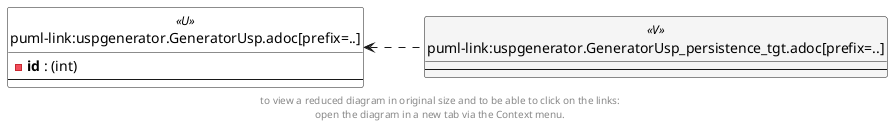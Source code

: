 @startuml
left to right direction
'top to bottom direction
hide circle
'avoide "." issues:
set namespaceSeparator none


skinparam class {
  BackgroundColor White
  BackgroundColor<<FN>> Yellow
  BackgroundColor<<FS>> Yellow
  BackgroundColor<<FT>> LightGray
  BackgroundColor<<IF>> Yellow
  BackgroundColor<<IS>> Yellow
  BackgroundColor<<P>> Aqua
  BackgroundColor<<PC>> Aqua
  BackgroundColor<<SN>> Yellow
  BackgroundColor<<SO>> SlateBlue
  BackgroundColor<<TF>> LightGray
  BackgroundColor<<TR>> Tomato
  BackgroundColor<<U>> White
  BackgroundColor<<V>> WhiteSmoke
  BackgroundColor<<X>> Aqua
}


entity "puml-link:uspgenerator.GeneratorUsp.adoc[prefix=..]" as uspgenerator.GeneratorUsp << U >> {
  - **id** : (int)
  --
}

entity "puml-link:uspgenerator.GeneratorUsp_persistence_tgt.adoc[prefix=..]" as uspgenerator.GeneratorUsp_persistence_tgt << V >> {
  --
}

uspgenerator.GeneratorUsp <.. uspgenerator.GeneratorUsp_persistence_tgt
footer
to view a reduced diagram in original size and to be able to click on the links:
open the diagram in a new tab via the Context menu.
end footer

@enduml

